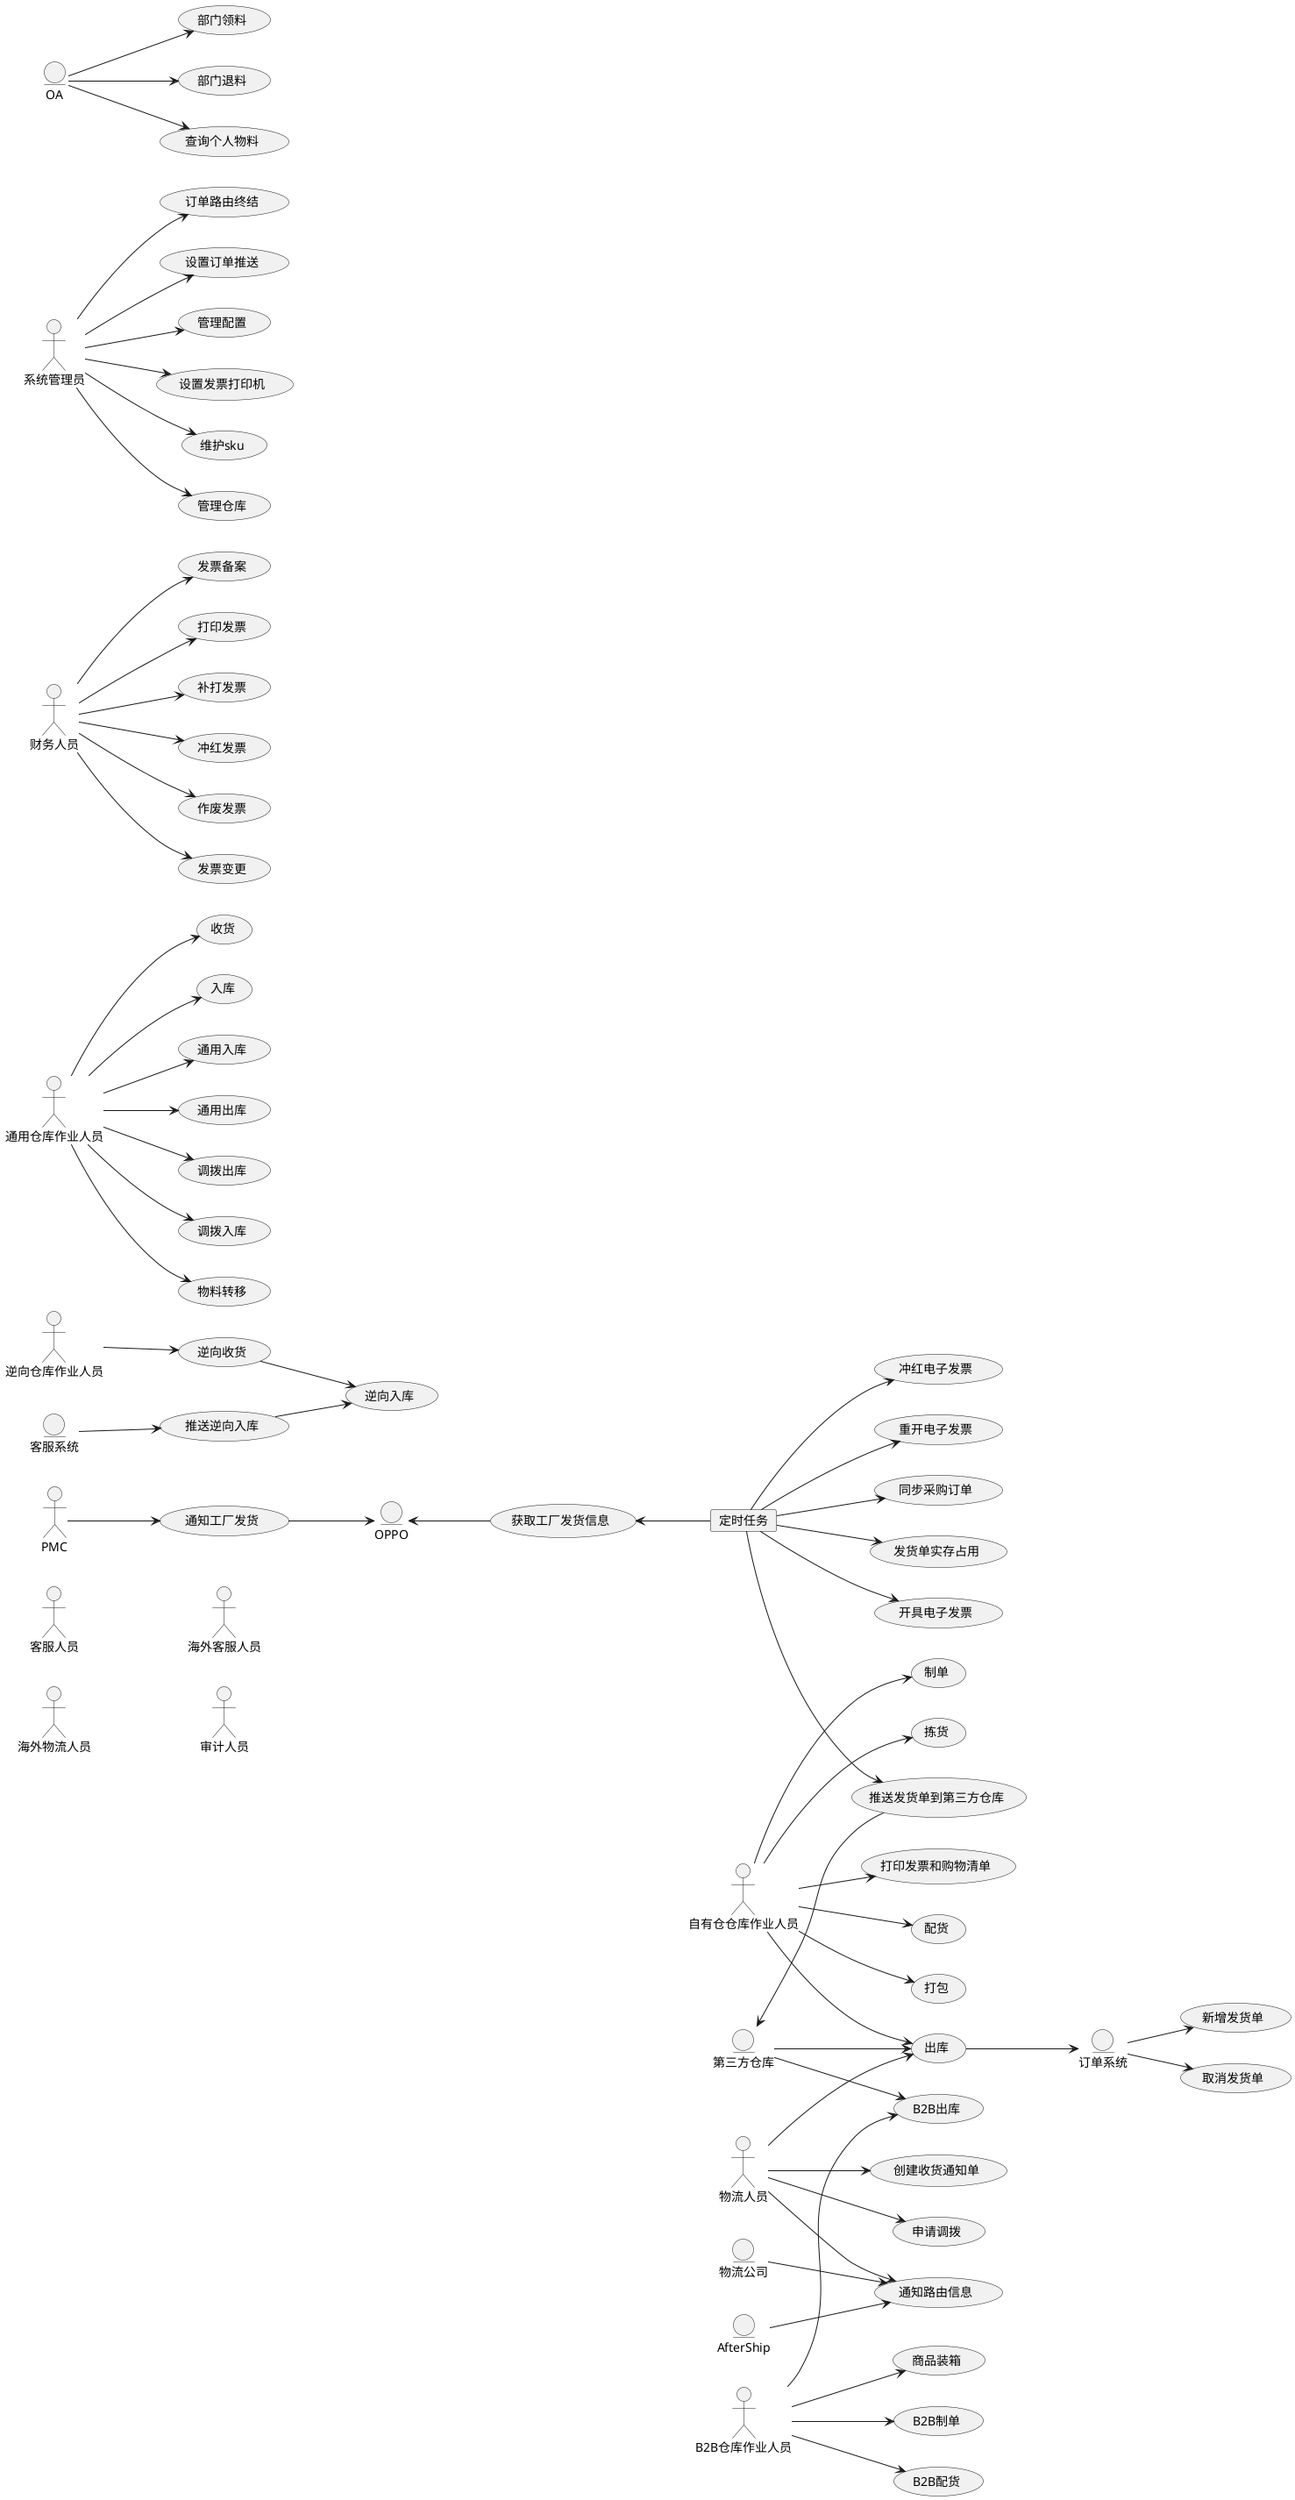 @startuml


actor PMC as pmc
actor 逆向仓库作业人员 as 逆向仓库
actor 通用仓库作业人员 as 仓库
actor 自有仓仓库作业人员 as 自有仓库
actor B2B仓库作业人员 as B2B仓库
actor 物流人员 as 物流
actor 客服人员 as 客服
actor 海外物流人员 as 物流_us
actor 海外客服人员 as 客服_us
actor 财务人员 as 财务
actor 审计人员 as 审计
actor 系统管理员 as admin

entity 订单系统 as trade
entity 客服系统 as cs
entity OA as oa
entity OPPO as oppo
entity 第三方仓库 as tpl_warehouse
entity AfterShip as aftership
entity 物流公司 as courier
card 定时任务 as time


time --> (同步采购订单)
物流 --> (创建收货通知单)
仓库 --> (收货)
仓库 --> (入库)
仓库 --> (通用入库)
仓库 --> (通用出库)
物流 --> (申请调拨)
仓库 --> (调拨出库)
仓库 --> (调拨入库)
仓库 --> (物料转移)

trade --> (新增发货单)
trade --> (取消发货单)
time --> (发货单实存占用)
time --> (推送发货单到第三方仓库)
tpl_warehouse <-- (推送发货单到第三方仓库)
物流 --> (出库)
物流 --> (通知路由信息)

自有仓库 --> (制单)
自有仓库 --> (拣货)
自有仓库 --> (打印发票和购物清单)
自有仓库 --> (配货)
自有仓库 --> (打包)
自有仓库 --> (出库)

B2B仓库 --> (商品装箱)
B2B仓库 --> (B2B制单)
B2B仓库 --> (B2B配货)
B2B仓库 --> (B2B出库)

left to right direction

逆向仓库 --> (逆向收货)
cs --> (推送逆向入库)
(推送逆向入库) --> (逆向入库)
(逆向收货) --> (逆向入库)

tpl_warehouse --> (出库)
tpl_warehouse --> (B2B出库)

aftership --> (通知路由信息)
courier --> (通知路由信息)

财务 --> (发票备案)
财务 --> (打印发票)
财务 --> (补打发票)
财务 --> (冲红发票)
财务 --> (作废发票)
财务 --> (发票变更)

time --> (开具电子发票)
time --> (冲红电子发票)
time --> (重开电子发票)

pmc --> (通知工厂发货)
(通知工厂发货) --> oppo
oppo <-- (获取工厂发货信息)
(获取工厂发货信息) <-- time
oa --> (部门领料)
oa --> (部门退料)
oa --> (查询个人物料)

admin --> (订单路由终结)
admin --> (设置订单推送)
admin --> (管理配置)
admin --> (设置发票打印机)
admin --> (维护sku)
admin --> (管理仓库)

(出库) --> trade


@enduml
